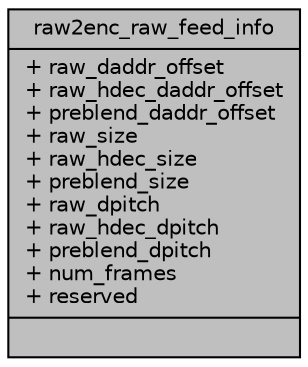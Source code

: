digraph "raw2enc_raw_feed_info"
{
 // INTERACTIVE_SVG=YES
 // LATEX_PDF_SIZE
  bgcolor="transparent";
  edge [fontname="Helvetica",fontsize="10",labelfontname="Helvetica",labelfontsize="10"];
  node [fontname="Helvetica",fontsize="10",shape=record];
  Node1 [label="{raw2enc_raw_feed_info\n|+ raw_daddr_offset\l+ raw_hdec_daddr_offset\l+ preblend_daddr_offset\l+ raw_size\l+ raw_hdec_size\l+ preblend_size\l+ raw_dpitch\l+ raw_hdec_dpitch\l+ preblend_dpitch\l+ num_frames\l+ reserved\l|}",height=0.2,width=0.4,color="black", fillcolor="grey75", style="filled", fontcolor="black",tooltip=" "];
}
